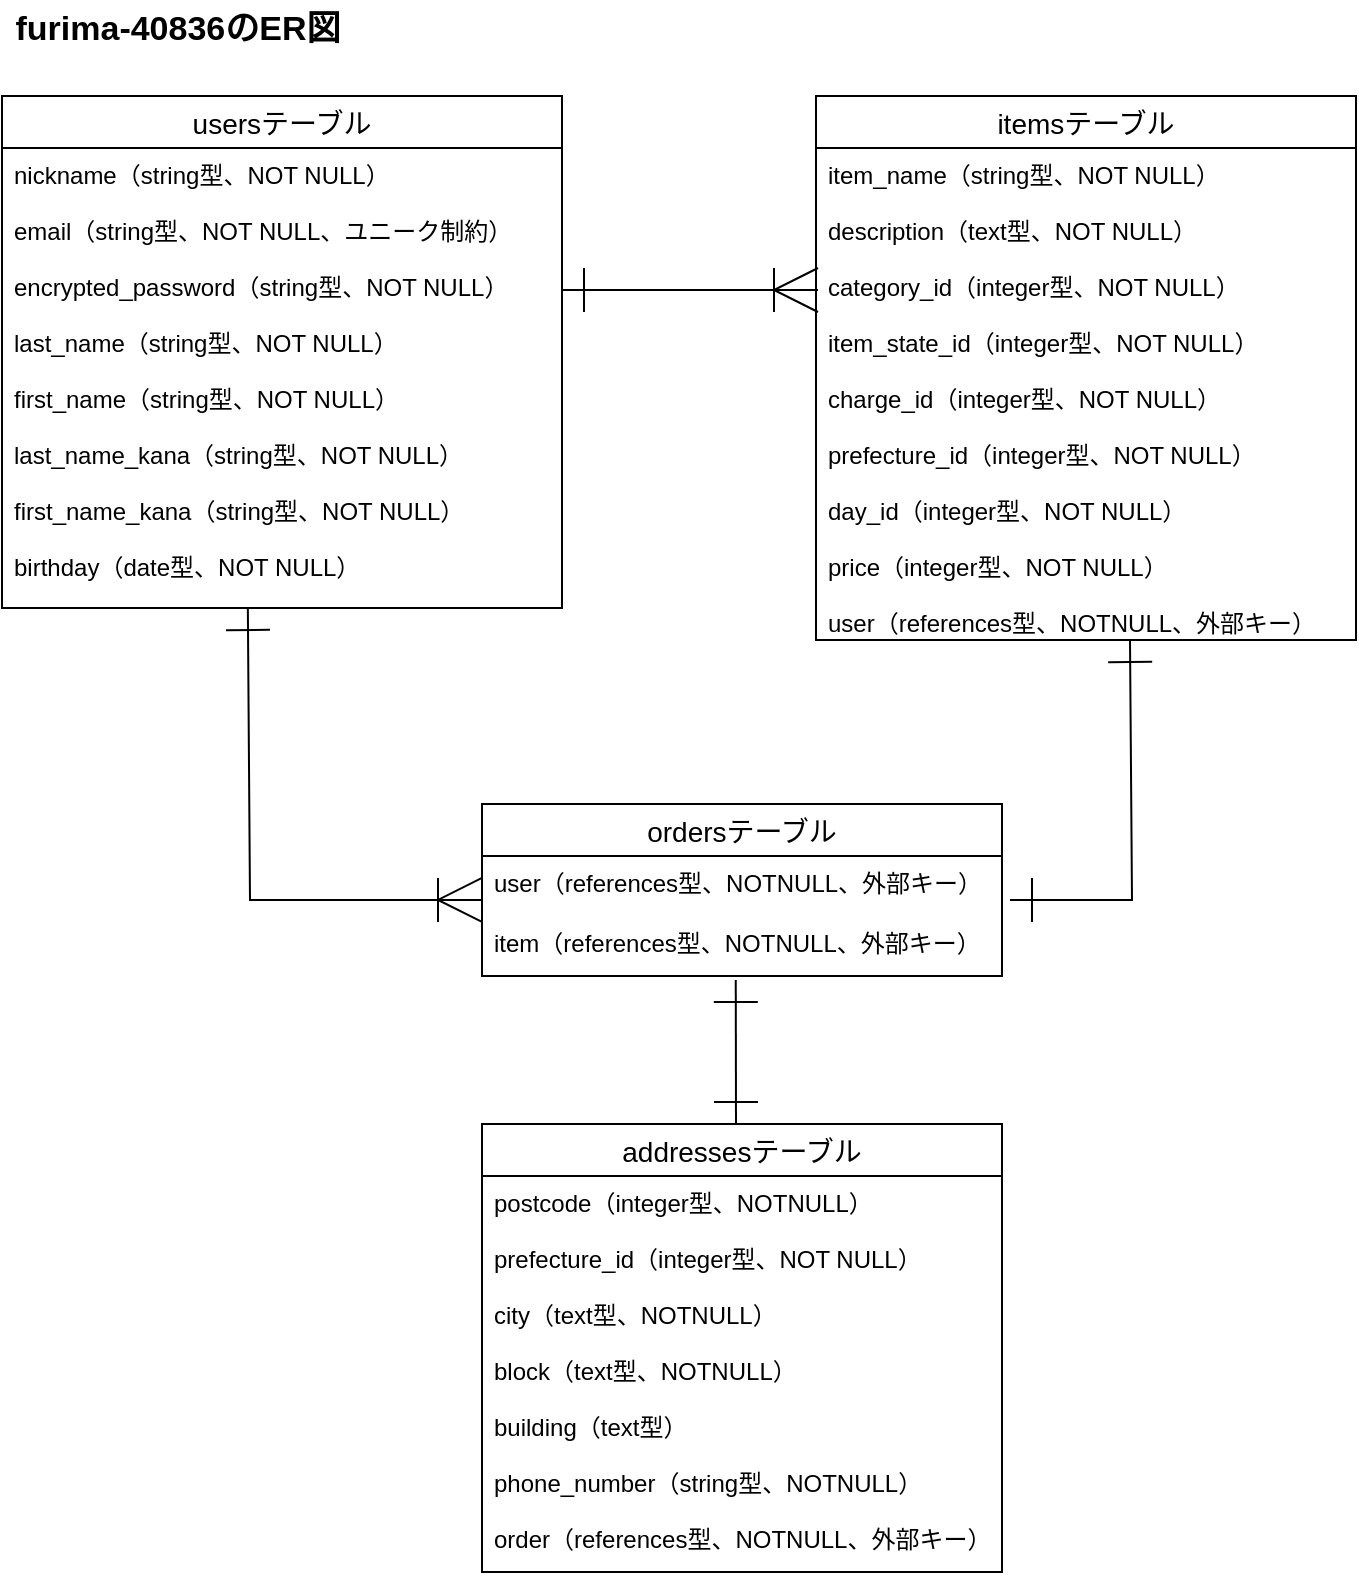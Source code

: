 <mxfile>
    <diagram id="1QTKfVFLESSpMMtnV6Su" name="ページ1">
        <mxGraphModel dx="1384" dy="784" grid="1" gridSize="16" guides="1" tooltips="1" connect="1" arrows="1" fold="1" page="1" pageScale="1" pageWidth="827" pageHeight="1169" background="none" math="0" shadow="0">
            <root>
                <mxCell id="0"/>
                <mxCell id="1" parent="0"/>
                <mxCell id="2" value="usersテーブル" style="swimlane;fontStyle=0;childLayout=stackLayout;horizontal=1;startSize=26;horizontalStack=0;resizeParent=1;resizeParentMax=0;resizeLast=0;collapsible=1;marginBottom=0;align=center;fontSize=14;" parent="1" vertex="1">
                    <mxGeometry x="40" y="94" width="280" height="256" as="geometry"/>
                </mxCell>
                <mxCell id="3" value="nickname（string型、NOT NULL）&#10;&#10;email（string型、NOT NULL、ユニーク制約）&#10;&#10;encrypted_password（string型、NOT NULL）&#10;&#10;last_name（string型、NOT NULL）&#10;&#10;first_name（string型、NOT NULL）&#10;&#10;last_name_kana（string型、NOT NULL）&#10;&#10;first_name_kana（string型、NOT NULL）&#10;&#10;birthday（date型、NOT NULL）&#10;" style="text;strokeColor=none;fillColor=none;spacingLeft=4;spacingRight=4;overflow=hidden;rotatable=0;points=[[0,0.5],[1,0.5]];portConstraint=eastwest;fontSize=12;" parent="2" vertex="1">
                    <mxGeometry y="26" width="280" height="230" as="geometry"/>
                </mxCell>
                <mxCell id="7" value="itemsテーブル" style="swimlane;fontStyle=0;childLayout=stackLayout;horizontal=1;startSize=26;horizontalStack=0;resizeParent=1;resizeParentMax=0;resizeLast=0;collapsible=1;marginBottom=0;align=center;fontSize=14;" parent="1" vertex="1">
                    <mxGeometry x="447" y="94" width="270" height="272" as="geometry">
                        <mxRectangle x="480" y="159" width="70" height="30" as="alternateBounds"/>
                    </mxGeometry>
                </mxCell>
                <mxCell id="8" value="item_name（string型、NOT NULL）&#10;&#10;description（text型、NOT NULL）&#10;&#10;category_id（integer型、NOT NULL）&#10;&#10;item_state_id（integer型、NOT NULL）&#10;&#10;charge_id（integer型、NOT NULL）&#10;&#10;prefecture_id（integer型、NOT NULL）&#10;&#10;day_id（integer型、NOT NULL）&#10;&#10;price（integer型、NOT NULL）&#10;&#10;user（references型、NOTNULL、外部キー）" style="text;strokeColor=none;fillColor=none;spacingLeft=4;spacingRight=4;overflow=hidden;rotatable=0;points=[[0,0.5],[1,0.5]];portConstraint=eastwest;fontSize=12;" parent="7" vertex="1">
                    <mxGeometry y="26" width="270" height="246" as="geometry"/>
                </mxCell>
                <mxCell id="27" value="ordersテーブル" style="swimlane;fontStyle=0;childLayout=stackLayout;horizontal=1;startSize=26;horizontalStack=0;resizeParent=1;resizeParentMax=0;resizeLast=0;collapsible=1;marginBottom=0;align=center;fontSize=14;" parent="1" vertex="1">
                    <mxGeometry x="280" y="448" width="260" height="86" as="geometry"/>
                </mxCell>
                <mxCell id="28" value="user（references型、NOTNULL、外部キー）" style="text;strokeColor=none;fillColor=none;spacingLeft=4;spacingRight=4;overflow=hidden;rotatable=0;points=[[0,0.5],[1,0.5]];portConstraint=eastwest;fontSize=12;" parent="27" vertex="1">
                    <mxGeometry y="26" width="260" height="30" as="geometry"/>
                </mxCell>
                <mxCell id="29" value="item（references型、NOTNULL、外部キー）" style="text;strokeColor=none;fillColor=none;spacingLeft=4;spacingRight=4;overflow=hidden;rotatable=0;points=[[0,0.5],[1,0.5]];portConstraint=eastwest;fontSize=12;" parent="27" vertex="1">
                    <mxGeometry y="56" width="260" height="30" as="geometry"/>
                </mxCell>
                <mxCell id="33" value="addressesテーブル" style="swimlane;fontStyle=0;childLayout=stackLayout;horizontal=1;startSize=26;horizontalStack=0;resizeParent=1;resizeParentMax=0;resizeLast=0;collapsible=1;marginBottom=0;align=center;fontSize=14;" parent="1" vertex="1">
                    <mxGeometry x="280" y="608" width="260" height="224" as="geometry"/>
                </mxCell>
                <mxCell id="34" value="postcode（integer型、NOTNULL）&#10;&#10;prefecture_id（integer型、NOT NULL）&#10;&#10;city（text型、NOTNULL）&#10;&#10;block（text型、NOTNULL）&#10;&#10;building（text型）&#10;&#10;phone_number（string型、NOTNULL）&#10;&#10;order（references型、NOTNULL、外部キー）" style="text;strokeColor=none;fillColor=none;spacingLeft=4;spacingRight=4;overflow=hidden;rotatable=0;points=[[0,0.5],[1,0.5]];portConstraint=eastwest;fontSize=12;fontStyle=0" parent="33" vertex="1">
                    <mxGeometry y="26" width="260" height="198" as="geometry"/>
                </mxCell>
                <mxCell id="37" style="edgeStyle=none;html=1;exitX=1;exitY=0.5;exitDx=0;exitDy=0;startArrow=ERone;startFill=0;endArrow=ERoneToMany;endFill=0;targetPerimeterSpacing=0;endSize=20;startSize=20;" parent="1" edge="1">
                    <mxGeometry relative="1" as="geometry">
                        <mxPoint x="320" y="191" as="sourcePoint"/>
                        <mxPoint x="448" y="191" as="targetPoint"/>
                    </mxGeometry>
                </mxCell>
                <mxCell id="39" style="edgeStyle=none;html=1;startArrow=ERone;startFill=0;endArrow=ERoneToMany;endFill=0;targetPerimeterSpacing=0;endSize=20;startSize=20;exitX=0.439;exitY=1;exitDx=0;exitDy=0;exitPerimeter=0;rounded=0;entryX=0;entryY=0.733;entryDx=0;entryDy=0;entryPerimeter=0;" parent="1" source="3" target="28" edge="1">
                    <mxGeometry relative="1" as="geometry">
                        <mxPoint x="160" y="342" as="sourcePoint"/>
                        <mxPoint x="272" y="496" as="targetPoint"/>
                        <Array as="points">
                            <mxPoint x="164" y="496"/>
                        </Array>
                    </mxGeometry>
                </mxCell>
                <mxCell id="40" style="edgeStyle=none;html=1;startArrow=ERone;startFill=0;endArrow=ERone;endFill=0;targetPerimeterSpacing=0;endSize=20;startSize=20;exitX=0.439;exitY=1;exitDx=0;exitDy=0;exitPerimeter=0;rounded=0;" parent="1" edge="1">
                    <mxGeometry relative="1" as="geometry">
                        <mxPoint x="604" y="366" as="sourcePoint"/>
                        <mxPoint x="544" y="496" as="targetPoint"/>
                        <Array as="points">
                            <mxPoint x="605" y="496"/>
                        </Array>
                    </mxGeometry>
                </mxCell>
                <mxCell id="41" style="edgeStyle=none;html=1;exitX=0.488;exitY=1.067;exitDx=0;exitDy=0;startArrow=ERone;startFill=0;endArrow=ERone;endFill=0;targetPerimeterSpacing=0;endSize=20;startSize=20;exitPerimeter=0;" parent="1" edge="1">
                    <mxGeometry relative="1" as="geometry">
                        <mxPoint x="406.88" y="536.01" as="sourcePoint"/>
                        <mxPoint x="407" y="608" as="targetPoint"/>
                    </mxGeometry>
                </mxCell>
                <mxCell id="43" value="furima-40836のER図" style="text;html=1;strokeColor=none;fillColor=none;align=center;verticalAlign=middle;whiteSpace=wrap;rounded=0;fontSize=17;fontStyle=1" parent="1" vertex="1">
                    <mxGeometry x="40" y="46" width="176" height="30" as="geometry"/>
                </mxCell>
            </root>
        </mxGraphModel>
    </diagram>
</mxfile>